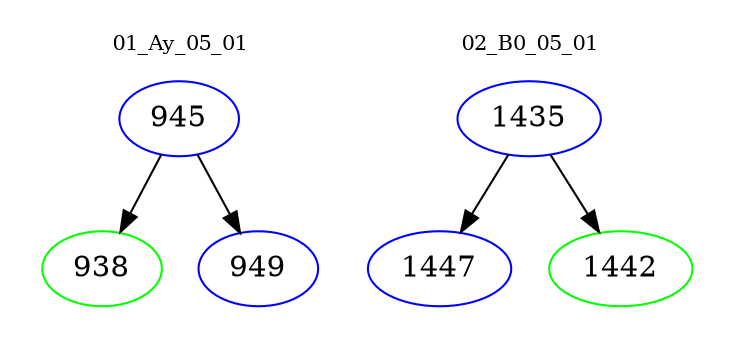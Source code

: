 digraph{
subgraph cluster_0 {
color = white
label = "01_Ay_05_01";
fontsize=10;
T0_945 [label="945", color="blue"]
T0_945 -> T0_938 [color="black"]
T0_938 [label="938", color="green"]
T0_945 -> T0_949 [color="black"]
T0_949 [label="949", color="blue"]
}
subgraph cluster_1 {
color = white
label = "02_B0_05_01";
fontsize=10;
T1_1435 [label="1435", color="blue"]
T1_1435 -> T1_1447 [color="black"]
T1_1447 [label="1447", color="blue"]
T1_1435 -> T1_1442 [color="black"]
T1_1442 [label="1442", color="green"]
}
}
